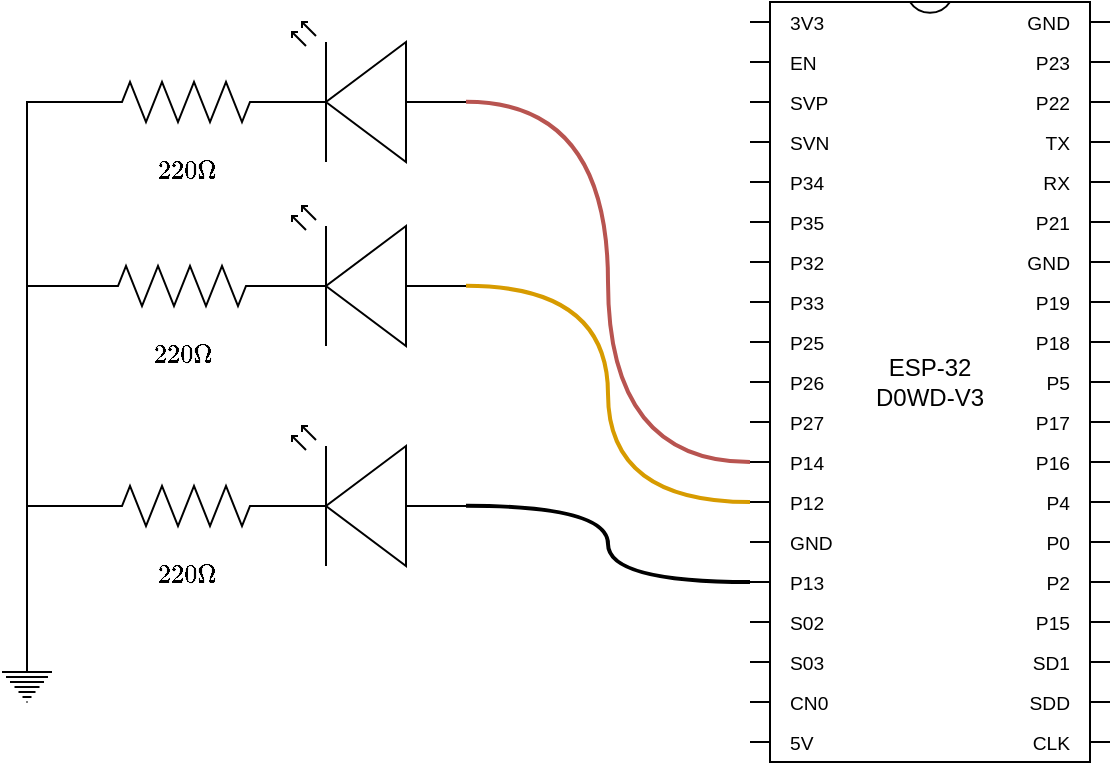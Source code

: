 <mxfile version="27.0.9">
  <diagram name="Page-1" id="rpSHB6EBel4nEAGP10sm">
    <mxGraphModel dx="437" dy="313" grid="1" gridSize="10" guides="1" tooltips="1" connect="1" arrows="0" fold="1" page="1" pageScale="1" pageWidth="1654" pageHeight="1169" math="1" shadow="0">
      <root>
        <mxCell id="0" />
        <mxCell id="1" parent="0" />
        <mxCell id="cpvBJ78Frsh6foSC-i-Q-16" value="ESP-32&lt;div&gt;D0WD-V3&lt;/div&gt;" style="shadow=0;dashed=0;align=center;html=1;strokeWidth=1;shape=mxgraph.electrical.logic_gates.dual_inline_ic;labelNames=3V3,EN,SVP,SVN,P34,P35,P32,P33,P25,P26,P27,P14,P12,GND,P13,S02,S03,CN0,5V,CLK,SDD,SD1,P15,P2,P0,P4,P16,P17,P5,P18,P19,GND,P21,RX,TX,P22,P23,GND;whiteSpace=wrap;pinSpacing=20;labelCount=38;startPin=n;pinStyle=line;pinLabelType=cust;" parent="1" vertex="1">
          <mxGeometry x="504" y="470" width="180" height="380" as="geometry" />
        </mxCell>
        <mxCell id="SPaGCulWz8OanWPaBI_U-1" value="" style="verticalLabelPosition=bottom;shadow=0;dashed=0;align=center;html=1;verticalAlign=top;shape=mxgraph.electrical.opto_electronics.led_2;pointerEvents=1;fontFamily=Helvetica;fontSize=11;fontColor=default;labelBackgroundColor=default;flipH=1;" vertex="1" parent="1">
          <mxGeometry x="262" y="682" width="100" height="70" as="geometry" />
        </mxCell>
        <mxCell id="SPaGCulWz8OanWPaBI_U-2" value="" style="verticalLabelPosition=bottom;shadow=0;dashed=0;align=center;html=1;verticalAlign=top;shape=mxgraph.electrical.opto_electronics.led_2;pointerEvents=1;fontFamily=Helvetica;fontSize=11;fontColor=default;labelBackgroundColor=default;flipH=1;" vertex="1" parent="1">
          <mxGeometry x="262" y="572" width="100" height="70" as="geometry" />
        </mxCell>
        <mxCell id="SPaGCulWz8OanWPaBI_U-3" value="" style="verticalLabelPosition=bottom;shadow=0;dashed=0;align=center;html=1;verticalAlign=top;shape=mxgraph.electrical.opto_electronics.led_2;pointerEvents=1;fontFamily=Helvetica;fontSize=11;fontColor=default;labelBackgroundColor=default;flipH=1;" vertex="1" parent="1">
          <mxGeometry x="262" y="480" width="100" height="70" as="geometry" />
        </mxCell>
        <mxCell id="SPaGCulWz8OanWPaBI_U-4" style="edgeStyle=orthogonalEdgeStyle;shape=connector;rounded=0;orthogonalLoop=1;jettySize=auto;html=1;exitX=0;exitY=0;exitDx=0;exitDy=290;exitPerimeter=0;entryX=0;entryY=0.57;entryDx=0;entryDy=0;entryPerimeter=0;strokeColor=#000000;align=center;verticalAlign=middle;fontFamily=Helvetica;fontSize=11;fontColor=default;labelBackgroundColor=default;endArrow=none;fillColor=#dae8fc;startFill=0;strokeWidth=2;curved=1;" edge="1" parent="1" source="cpvBJ78Frsh6foSC-i-Q-16" target="SPaGCulWz8OanWPaBI_U-1">
          <mxGeometry relative="1" as="geometry" />
        </mxCell>
        <mxCell id="SPaGCulWz8OanWPaBI_U-5" style="edgeStyle=orthogonalEdgeStyle;shape=connector;rounded=0;orthogonalLoop=1;jettySize=auto;html=1;exitX=0;exitY=0;exitDx=0;exitDy=250;exitPerimeter=0;entryX=0;entryY=0.57;entryDx=0;entryDy=0;entryPerimeter=0;strokeColor=#d79b00;align=center;verticalAlign=middle;fontFamily=Helvetica;fontSize=11;fontColor=default;labelBackgroundColor=default;startFill=0;endArrow=none;fillColor=#ffe6cc;curved=1;strokeWidth=2;" edge="1" parent="1" source="cpvBJ78Frsh6foSC-i-Q-16" target="SPaGCulWz8OanWPaBI_U-2">
          <mxGeometry relative="1" as="geometry" />
        </mxCell>
        <mxCell id="SPaGCulWz8OanWPaBI_U-6" style="edgeStyle=orthogonalEdgeStyle;shape=connector;rounded=0;orthogonalLoop=1;jettySize=auto;html=1;exitX=0;exitY=0;exitDx=0;exitDy=230;exitPerimeter=0;entryX=0;entryY=0.57;entryDx=0;entryDy=0;entryPerimeter=0;strokeColor=#b85450;align=center;verticalAlign=middle;fontFamily=Helvetica;fontSize=11;fontColor=default;labelBackgroundColor=default;startFill=0;endArrow=none;fillColor=#f8cecc;curved=1;strokeWidth=2;" edge="1" parent="1" source="cpvBJ78Frsh6foSC-i-Q-16" target="SPaGCulWz8OanWPaBI_U-3">
          <mxGeometry relative="1" as="geometry" />
        </mxCell>
        <mxCell id="SPaGCulWz8OanWPaBI_U-7" value="" style="pointerEvents=1;verticalLabelPosition=bottom;shadow=0;dashed=0;align=center;html=1;verticalAlign=top;shape=mxgraph.electrical.signal_sources.protective_earth;fontFamily=Helvetica;fontSize=11;fontColor=default;labelBackgroundColor=default;" vertex="1" parent="1">
          <mxGeometry x="130" y="800" width="25" height="20" as="geometry" />
        </mxCell>
        <mxCell id="SPaGCulWz8OanWPaBI_U-11" value="$$220\Omega$$" style="pointerEvents=1;verticalLabelPosition=bottom;shadow=0;dashed=0;align=center;html=1;verticalAlign=top;shape=mxgraph.electrical.resistors.resistor_2;fontFamily=Helvetica;fontSize=11;fontColor=default;labelBackgroundColor=default;" vertex="1" parent="1">
          <mxGeometry x="172" y="510" width="100" height="20" as="geometry" />
        </mxCell>
        <mxCell id="SPaGCulWz8OanWPaBI_U-12" value="$$220\Omega$$" style="pointerEvents=1;verticalLabelPosition=bottom;shadow=0;dashed=0;align=center;html=1;verticalAlign=top;shape=mxgraph.electrical.resistors.resistor_2;fontFamily=Helvetica;fontSize=11;fontColor=default;labelBackgroundColor=default;" vertex="1" parent="1">
          <mxGeometry x="170" y="602" width="100" height="20" as="geometry" />
        </mxCell>
        <mxCell id="SPaGCulWz8OanWPaBI_U-13" value="$$220\Omega$$" style="pointerEvents=1;verticalLabelPosition=bottom;shadow=0;dashed=0;align=center;html=1;verticalAlign=top;shape=mxgraph.electrical.resistors.resistor_2;fontFamily=Helvetica;fontSize=11;fontColor=default;labelBackgroundColor=default;" vertex="1" parent="1">
          <mxGeometry x="172" y="712" width="100" height="20" as="geometry" />
        </mxCell>
        <mxCell id="SPaGCulWz8OanWPaBI_U-14" style="edgeStyle=orthogonalEdgeStyle;shape=connector;rounded=0;orthogonalLoop=1;jettySize=auto;html=1;exitX=0;exitY=0.5;exitDx=0;exitDy=0;exitPerimeter=0;entryX=0.5;entryY=0;entryDx=0;entryDy=0;entryPerimeter=0;strokeColor=#000000;align=center;verticalAlign=middle;fontFamily=Helvetica;fontSize=11;fontColor=default;labelBackgroundColor=default;startFill=0;endArrow=none;fillColor=#dae8fc;" edge="1" parent="1" source="SPaGCulWz8OanWPaBI_U-11" target="SPaGCulWz8OanWPaBI_U-7">
          <mxGeometry relative="1" as="geometry" />
        </mxCell>
        <mxCell id="SPaGCulWz8OanWPaBI_U-15" style="edgeStyle=orthogonalEdgeStyle;shape=connector;rounded=0;orthogonalLoop=1;jettySize=auto;html=1;exitX=0;exitY=0.5;exitDx=0;exitDy=0;exitPerimeter=0;entryX=0.5;entryY=0;entryDx=0;entryDy=0;entryPerimeter=0;strokeColor=#000000;align=center;verticalAlign=middle;fontFamily=Helvetica;fontSize=11;fontColor=default;labelBackgroundColor=default;startFill=0;endArrow=none;fillColor=#dae8fc;" edge="1" parent="1" source="SPaGCulWz8OanWPaBI_U-12" target="SPaGCulWz8OanWPaBI_U-7">
          <mxGeometry relative="1" as="geometry" />
        </mxCell>
        <mxCell id="SPaGCulWz8OanWPaBI_U-16" style="edgeStyle=orthogonalEdgeStyle;shape=connector;rounded=0;orthogonalLoop=1;jettySize=auto;html=1;exitX=0;exitY=0.5;exitDx=0;exitDy=0;exitPerimeter=0;entryX=0.5;entryY=0;entryDx=0;entryDy=0;entryPerimeter=0;strokeColor=#000000;align=center;verticalAlign=middle;fontFamily=Helvetica;fontSize=11;fontColor=default;labelBackgroundColor=default;startFill=0;endArrow=none;fillColor=#dae8fc;" edge="1" parent="1" source="SPaGCulWz8OanWPaBI_U-13" target="SPaGCulWz8OanWPaBI_U-7">
          <mxGeometry relative="1" as="geometry" />
        </mxCell>
      </root>
    </mxGraphModel>
  </diagram>
</mxfile>
